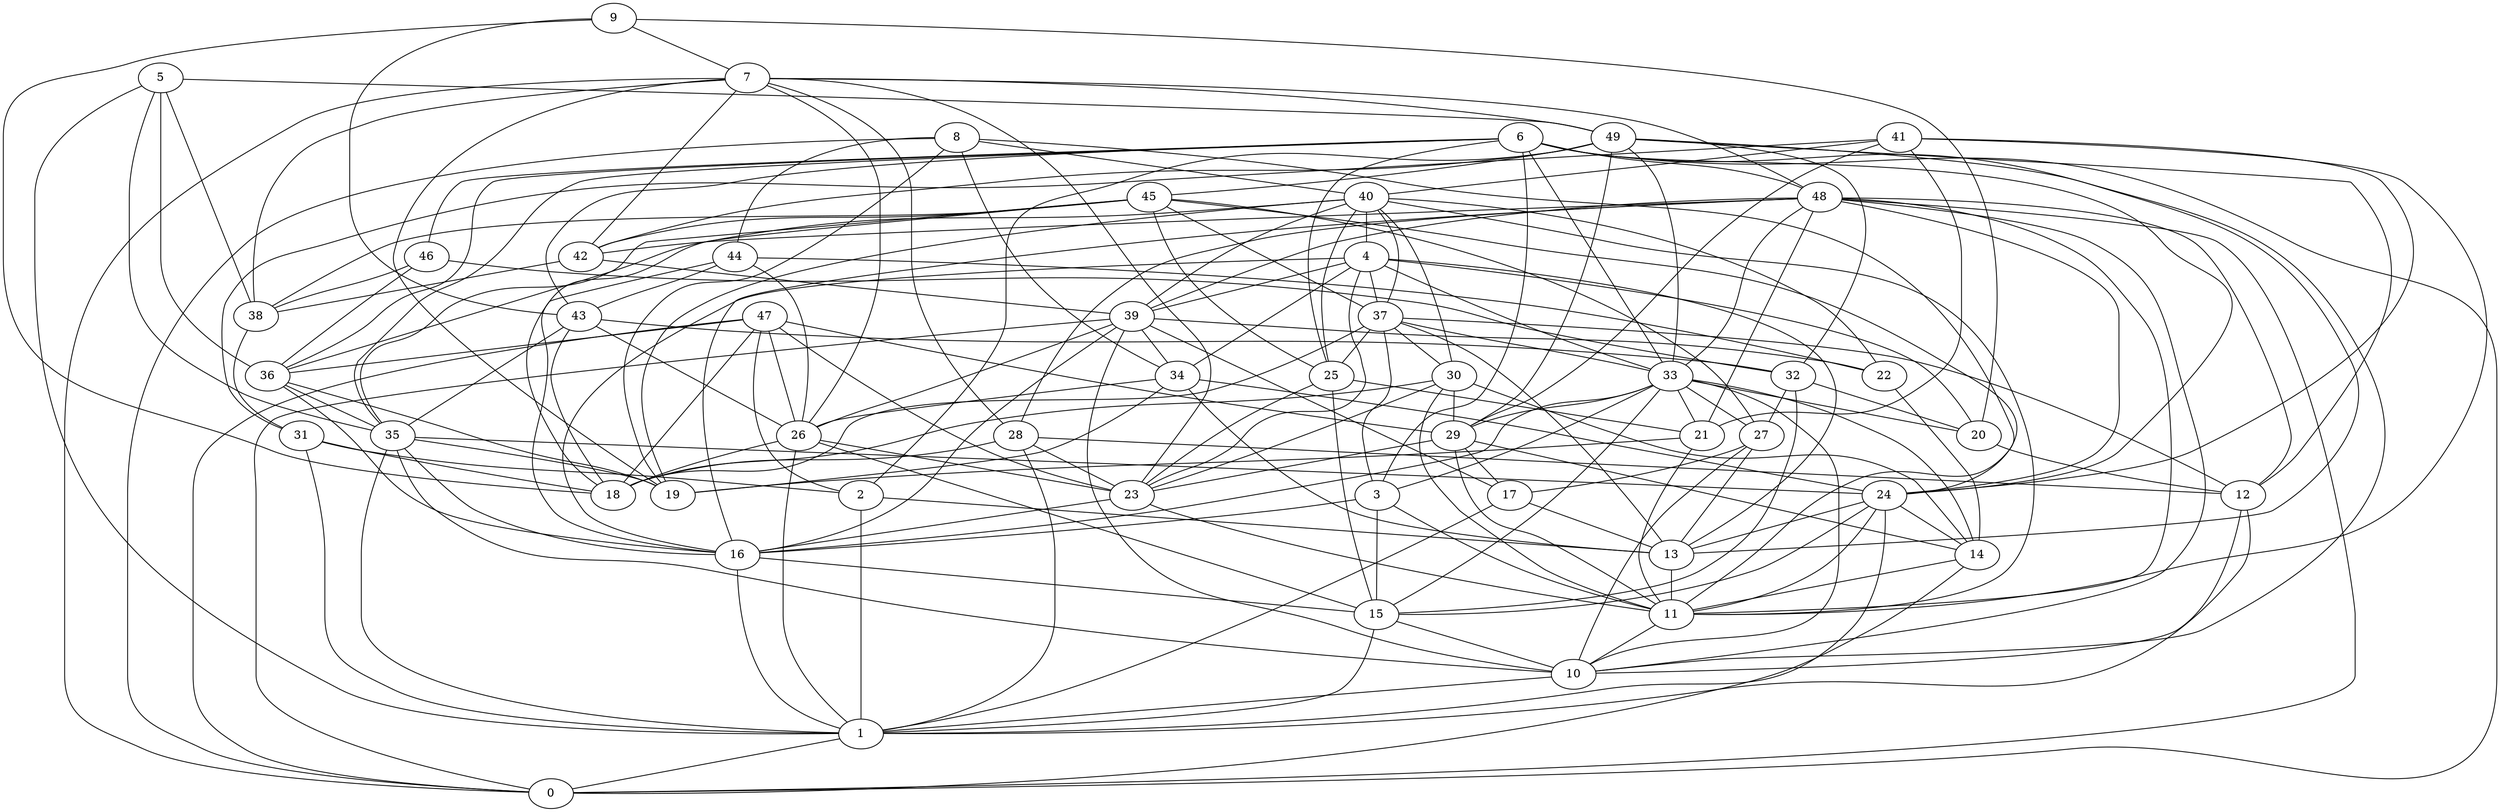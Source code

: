 digraph GG_graph {

subgraph G_graph {
edge [color = black]
"8" -> "34" [dir = none]
"37" -> "18" [dir = none]
"37" -> "25" [dir = none]
"46" -> "32" [dir = none]
"47" -> "2" [dir = none]
"44" -> "16" [dir = none]
"12" -> "1" [dir = none]
"22" -> "14" [dir = none]
"5" -> "49" [dir = none]
"9" -> "7" [dir = none]
"49" -> "32" [dir = none]
"33" -> "29" [dir = none]
"26" -> "1" [dir = none]
"32" -> "20" [dir = none]
"32" -> "27" [dir = none]
"32" -> "15" [dir = none]
"48" -> "39" [dir = none]
"48" -> "33" [dir = none]
"48" -> "24" [dir = none]
"48" -> "11" [dir = none]
"35" -> "19" [dir = none]
"27" -> "17" [dir = none]
"28" -> "1" [dir = none]
"41" -> "24" [dir = none]
"30" -> "14" [dir = none]
"3" -> "11" [dir = none]
"45" -> "24" [dir = none]
"6" -> "36" [dir = none]
"6" -> "25" [dir = none]
"6" -> "10" [dir = none]
"15" -> "10" [dir = none]
"13" -> "11" [dir = none]
"29" -> "14" [dir = none]
"36" -> "16" [dir = none]
"36" -> "19" [dir = none]
"43" -> "26" [dir = none]
"4" -> "20" [dir = none]
"10" -> "1" [dir = none]
"7" -> "38" [dir = none]
"7" -> "42" [dir = none]
"7" -> "0" [dir = none]
"7" -> "23" [dir = none]
"7" -> "26" [dir = none]
"40" -> "39" [dir = none]
"2" -> "1" [dir = none]
"34" -> "26" [dir = none]
"11" -> "10" [dir = none]
"31" -> "1" [dir = none]
"21" -> "19" [dir = none]
"37" -> "3" [dir = none]
"35" -> "24" [dir = none]
"34" -> "19" [dir = none]
"30" -> "23" [dir = none]
"17" -> "13" [dir = none]
"49" -> "42" [dir = none]
"40" -> "30" [dir = none]
"42" -> "38" [dir = none]
"33" -> "20" [dir = none]
"48" -> "16" [dir = none]
"33" -> "10" [dir = none]
"4" -> "39" [dir = none]
"9" -> "18" [dir = none]
"40" -> "37" [dir = none]
"47" -> "36" [dir = none]
"39" -> "16" [dir = none]
"35" -> "10" [dir = none]
"28" -> "12" [dir = none]
"31" -> "18" [dir = none]
"24" -> "1" [dir = none]
"39" -> "10" [dir = none]
"47" -> "0" [dir = none]
"7" -> "48" [dir = none]
"15" -> "1" [dir = none]
"8" -> "44" [dir = none]
"30" -> "29" [dir = none]
"6" -> "0" [dir = none]
"24" -> "13" [dir = none]
"4" -> "13" [dir = none]
"48" -> "21" [dir = none]
"47" -> "26" [dir = none]
"14" -> "11" [dir = none]
"23" -> "11" [dir = none]
"26" -> "15" [dir = none]
"8" -> "40" [dir = none]
"16" -> "15" [dir = none]
"47" -> "18" [dir = none]
"35" -> "1" [dir = none]
"40" -> "4" [dir = none]
"34" -> "24" [dir = none]
"45" -> "42" [dir = none]
"49" -> "33" [dir = none]
"48" -> "0" [dir = none]
"33" -> "16" [dir = none]
"24" -> "15" [dir = none]
"34" -> "13" [dir = none]
"1" -> "0" [dir = none]
"4" -> "37" [dir = none]
"37" -> "30" [dir = none]
"8" -> "0" [dir = none]
"26" -> "23" [dir = none]
"7" -> "49" [dir = none]
"46" -> "38" [dir = none]
"30" -> "11" [dir = none]
"37" -> "12" [dir = none]
"41" -> "11" [dir = none]
"2" -> "13" [dir = none]
"44" -> "26" [dir = none]
"25" -> "23" [dir = none]
"6" -> "48" [dir = none]
"33" -> "27" [dir = none]
"45" -> "35" [dir = none]
"49" -> "12" [dir = none]
"23" -> "16" [dir = none]
"33" -> "15" [dir = none]
"39" -> "26" [dir = none]
"40" -> "19" [dir = none]
"37" -> "13" [dir = none]
"36" -> "35" [dir = none]
"7" -> "28" [dir = none]
"25" -> "21" [dir = none]
"39" -> "22" [dir = none]
"5" -> "35" [dir = none]
"42" -> "39" [dir = none]
"8" -> "19" [dir = none]
"49" -> "45" [dir = none]
"12" -> "10" [dir = none]
"40" -> "22" [dir = none]
"4" -> "34" [dir = none]
"49" -> "29" [dir = none]
"33" -> "14" [dir = none]
"41" -> "29" [dir = none]
"37" -> "33" [dir = none]
"48" -> "28" [dir = none]
"6" -> "24" [dir = none]
"41" -> "21" [dir = none]
"6" -> "46" [dir = none]
"8" -> "11" [dir = none]
"38" -> "31" [dir = none]
"33" -> "21" [dir = none]
"26" -> "18" [dir = none]
"45" -> "37" [dir = none]
"40" -> "11" [dir = none]
"43" -> "18" [dir = none]
"4" -> "23" [dir = none]
"41" -> "40" [dir = none]
"9" -> "43" [dir = none]
"39" -> "17" [dir = none]
"41" -> "31" [dir = none]
"47" -> "29" [dir = none]
"43" -> "32" [dir = none]
"17" -> "1" [dir = none]
"29" -> "11" [dir = none]
"29" -> "17" [dir = none]
"48" -> "12" [dir = none]
"49" -> "13" [dir = none]
"9" -> "20" [dir = none]
"20" -> "12" [dir = none]
"40" -> "25" [dir = none]
"39" -> "0" [dir = none]
"29" -> "23" [dir = none]
"4" -> "16" [dir = none]
"5" -> "38" [dir = none]
"24" -> "14" [dir = none]
"27" -> "10" [dir = none]
"33" -> "3" [dir = none]
"43" -> "35" [dir = none]
"5" -> "1" [dir = none]
"28" -> "18" [dir = none]
"7" -> "19" [dir = none]
"28" -> "23" [dir = none]
"30" -> "18" [dir = none]
"16" -> "1" [dir = none]
"4" -> "33" [dir = none]
"6" -> "3" [dir = none]
"5" -> "36" [dir = none]
"6" -> "35" [dir = none]
"24" -> "11" [dir = none]
"25" -> "15" [dir = none]
"14" -> "0" [dir = none]
"48" -> "42" [dir = none]
"6" -> "43" [dir = none]
"27" -> "13" [dir = none]
"3" -> "16" [dir = none]
"45" -> "25" [dir = none]
"44" -> "43" [dir = none]
"44" -> "22" [dir = none]
"47" -> "23" [dir = none]
"35" -> "16" [dir = none]
"45" -> "38" [dir = none]
"31" -> "2" [dir = none]
"39" -> "34" [dir = none]
"40" -> "36" [dir = none]
"3" -> "15" [dir = none]
"21" -> "11" [dir = none]
"49" -> "2" [dir = none]
"6" -> "33" [dir = none]
"48" -> "10" [dir = none]
"45" -> "27" [dir = none]
"45" -> "18" [dir = none]
"46" -> "36" [dir = none]
}

}
